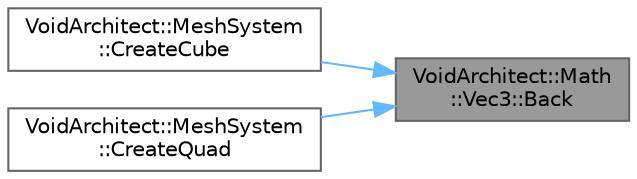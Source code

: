digraph "VoidArchitect::Math::Vec3::Back"
{
 // LATEX_PDF_SIZE
  bgcolor="transparent";
  edge [fontname=Helvetica,fontsize=10,labelfontname=Helvetica,labelfontsize=10];
  node [fontname=Helvetica,fontsize=10,shape=box,height=0.2,width=0.4];
  rankdir="RL";
  Node1 [id="Node000001",label="VoidArchitect::Math\l::Vec3::Back",height=0.2,width=0.4,color="gray40", fillcolor="grey60", style="filled", fontcolor="black",tooltip=" "];
  Node1 -> Node2 [id="edge3_Node000001_Node000002",dir="back",color="steelblue1",style="solid",tooltip=" "];
  Node2 [id="Node000002",label="VoidArchitect::MeshSystem\l::CreateCube",height=0.2,width=0.4,color="grey40", fillcolor="white", style="filled",URL="$class_void_architect_1_1_mesh_system.html#a789e0f9048d2845ae718bfe425778656",tooltip=" "];
  Node1 -> Node3 [id="edge4_Node000001_Node000003",dir="back",color="steelblue1",style="solid",tooltip=" "];
  Node3 [id="Node000003",label="VoidArchitect::MeshSystem\l::CreateQuad",height=0.2,width=0.4,color="grey40", fillcolor="white", style="filled",URL="$class_void_architect_1_1_mesh_system.html#a01bb82af5fab7209d792d0ca7ee987b4",tooltip=" "];
}
